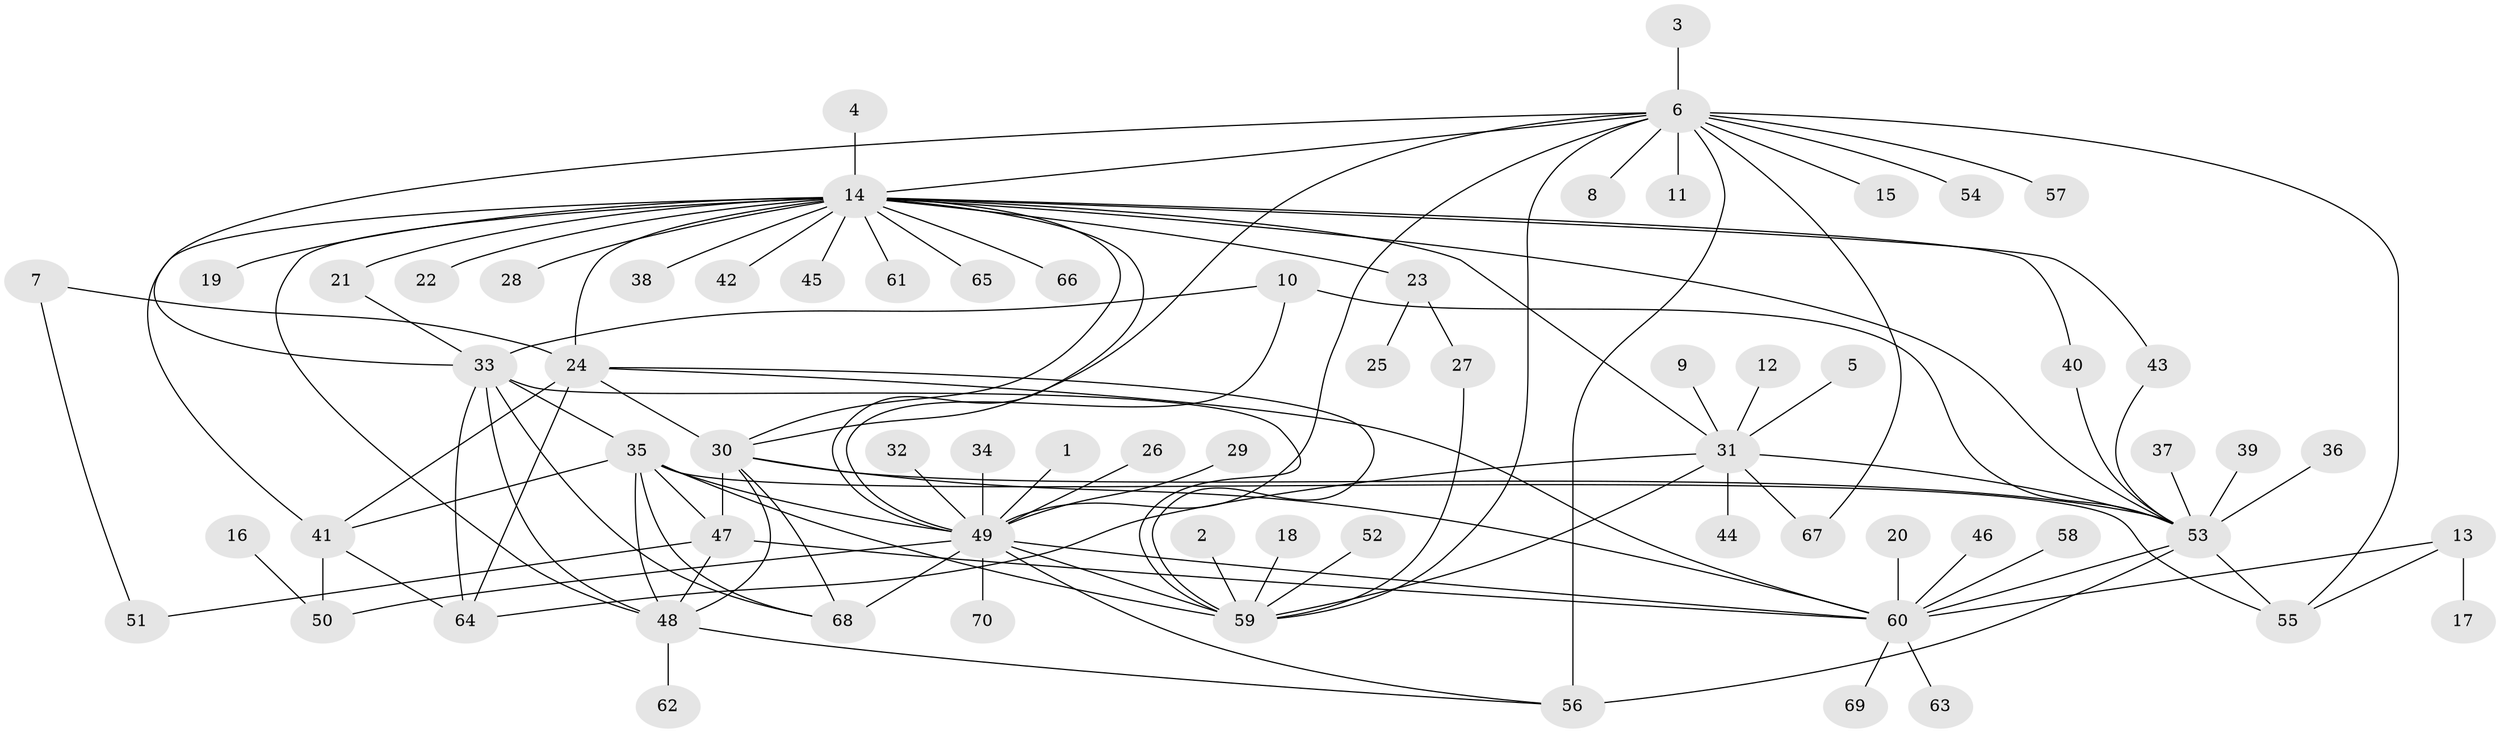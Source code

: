 // original degree distribution, {25: 0.007142857142857143, 18: 0.007142857142857143, 12: 0.014285714285714285, 3: 0.09285714285714286, 1: 0.5357142857142857, 13: 0.014285714285714285, 17: 0.007142857142857143, 4: 0.04285714285714286, 2: 0.22142857142857142, 7: 0.014285714285714285, 11: 0.007142857142857143, 9: 0.007142857142857143, 5: 0.014285714285714285, 16: 0.007142857142857143, 6: 0.007142857142857143}
// Generated by graph-tools (version 1.1) at 2025/36/03/04/25 23:36:54]
// undirected, 70 vertices, 112 edges
graph export_dot {
  node [color=gray90,style=filled];
  1;
  2;
  3;
  4;
  5;
  6;
  7;
  8;
  9;
  10;
  11;
  12;
  13;
  14;
  15;
  16;
  17;
  18;
  19;
  20;
  21;
  22;
  23;
  24;
  25;
  26;
  27;
  28;
  29;
  30;
  31;
  32;
  33;
  34;
  35;
  36;
  37;
  38;
  39;
  40;
  41;
  42;
  43;
  44;
  45;
  46;
  47;
  48;
  49;
  50;
  51;
  52;
  53;
  54;
  55;
  56;
  57;
  58;
  59;
  60;
  61;
  62;
  63;
  64;
  65;
  66;
  67;
  68;
  69;
  70;
  1 -- 49 [weight=1.0];
  2 -- 59 [weight=1.0];
  3 -- 6 [weight=1.0];
  4 -- 14 [weight=1.0];
  5 -- 31 [weight=1.0];
  6 -- 8 [weight=1.0];
  6 -- 11 [weight=1.0];
  6 -- 14 [weight=1.0];
  6 -- 15 [weight=1.0];
  6 -- 30 [weight=1.0];
  6 -- 33 [weight=1.0];
  6 -- 49 [weight=1.0];
  6 -- 54 [weight=1.0];
  6 -- 55 [weight=1.0];
  6 -- 56 [weight=1.0];
  6 -- 57 [weight=1.0];
  6 -- 59 [weight=1.0];
  6 -- 67 [weight=1.0];
  7 -- 24 [weight=1.0];
  7 -- 51 [weight=1.0];
  9 -- 31 [weight=1.0];
  10 -- 33 [weight=1.0];
  10 -- 49 [weight=1.0];
  10 -- 53 [weight=1.0];
  12 -- 31 [weight=1.0];
  13 -- 17 [weight=1.0];
  13 -- 55 [weight=1.0];
  13 -- 60 [weight=1.0];
  14 -- 19 [weight=1.0];
  14 -- 21 [weight=2.0];
  14 -- 22 [weight=1.0];
  14 -- 23 [weight=1.0];
  14 -- 24 [weight=1.0];
  14 -- 28 [weight=1.0];
  14 -- 30 [weight=1.0];
  14 -- 31 [weight=1.0];
  14 -- 38 [weight=1.0];
  14 -- 40 [weight=1.0];
  14 -- 41 [weight=1.0];
  14 -- 42 [weight=1.0];
  14 -- 43 [weight=1.0];
  14 -- 45 [weight=1.0];
  14 -- 48 [weight=1.0];
  14 -- 49 [weight=1.0];
  14 -- 53 [weight=1.0];
  14 -- 61 [weight=1.0];
  14 -- 65 [weight=1.0];
  14 -- 66 [weight=1.0];
  16 -- 50 [weight=1.0];
  18 -- 59 [weight=1.0];
  20 -- 60 [weight=1.0];
  21 -- 33 [weight=1.0];
  23 -- 25 [weight=1.0];
  23 -- 27 [weight=1.0];
  24 -- 30 [weight=2.0];
  24 -- 41 [weight=2.0];
  24 -- 59 [weight=1.0];
  24 -- 60 [weight=1.0];
  24 -- 64 [weight=1.0];
  26 -- 49 [weight=1.0];
  27 -- 59 [weight=1.0];
  29 -- 49 [weight=1.0];
  30 -- 47 [weight=1.0];
  30 -- 48 [weight=1.0];
  30 -- 53 [weight=1.0];
  30 -- 60 [weight=1.0];
  30 -- 68 [weight=1.0];
  31 -- 44 [weight=1.0];
  31 -- 53 [weight=1.0];
  31 -- 59 [weight=1.0];
  31 -- 64 [weight=1.0];
  31 -- 67 [weight=1.0];
  32 -- 49 [weight=1.0];
  33 -- 35 [weight=1.0];
  33 -- 48 [weight=1.0];
  33 -- 59 [weight=1.0];
  33 -- 64 [weight=1.0];
  33 -- 68 [weight=1.0];
  34 -- 49 [weight=1.0];
  35 -- 41 [weight=1.0];
  35 -- 47 [weight=2.0];
  35 -- 48 [weight=1.0];
  35 -- 49 [weight=1.0];
  35 -- 55 [weight=1.0];
  35 -- 59 [weight=1.0];
  35 -- 68 [weight=1.0];
  36 -- 53 [weight=1.0];
  37 -- 53 [weight=1.0];
  39 -- 53 [weight=1.0];
  40 -- 53 [weight=1.0];
  41 -- 50 [weight=1.0];
  41 -- 64 [weight=1.0];
  43 -- 53 [weight=1.0];
  46 -- 60 [weight=1.0];
  47 -- 48 [weight=1.0];
  47 -- 51 [weight=1.0];
  47 -- 60 [weight=1.0];
  48 -- 56 [weight=1.0];
  48 -- 62 [weight=1.0];
  49 -- 50 [weight=1.0];
  49 -- 56 [weight=1.0];
  49 -- 59 [weight=1.0];
  49 -- 60 [weight=1.0];
  49 -- 68 [weight=1.0];
  49 -- 70 [weight=1.0];
  52 -- 59 [weight=1.0];
  53 -- 55 [weight=1.0];
  53 -- 56 [weight=2.0];
  53 -- 60 [weight=1.0];
  58 -- 60 [weight=1.0];
  60 -- 63 [weight=1.0];
  60 -- 69 [weight=1.0];
}
